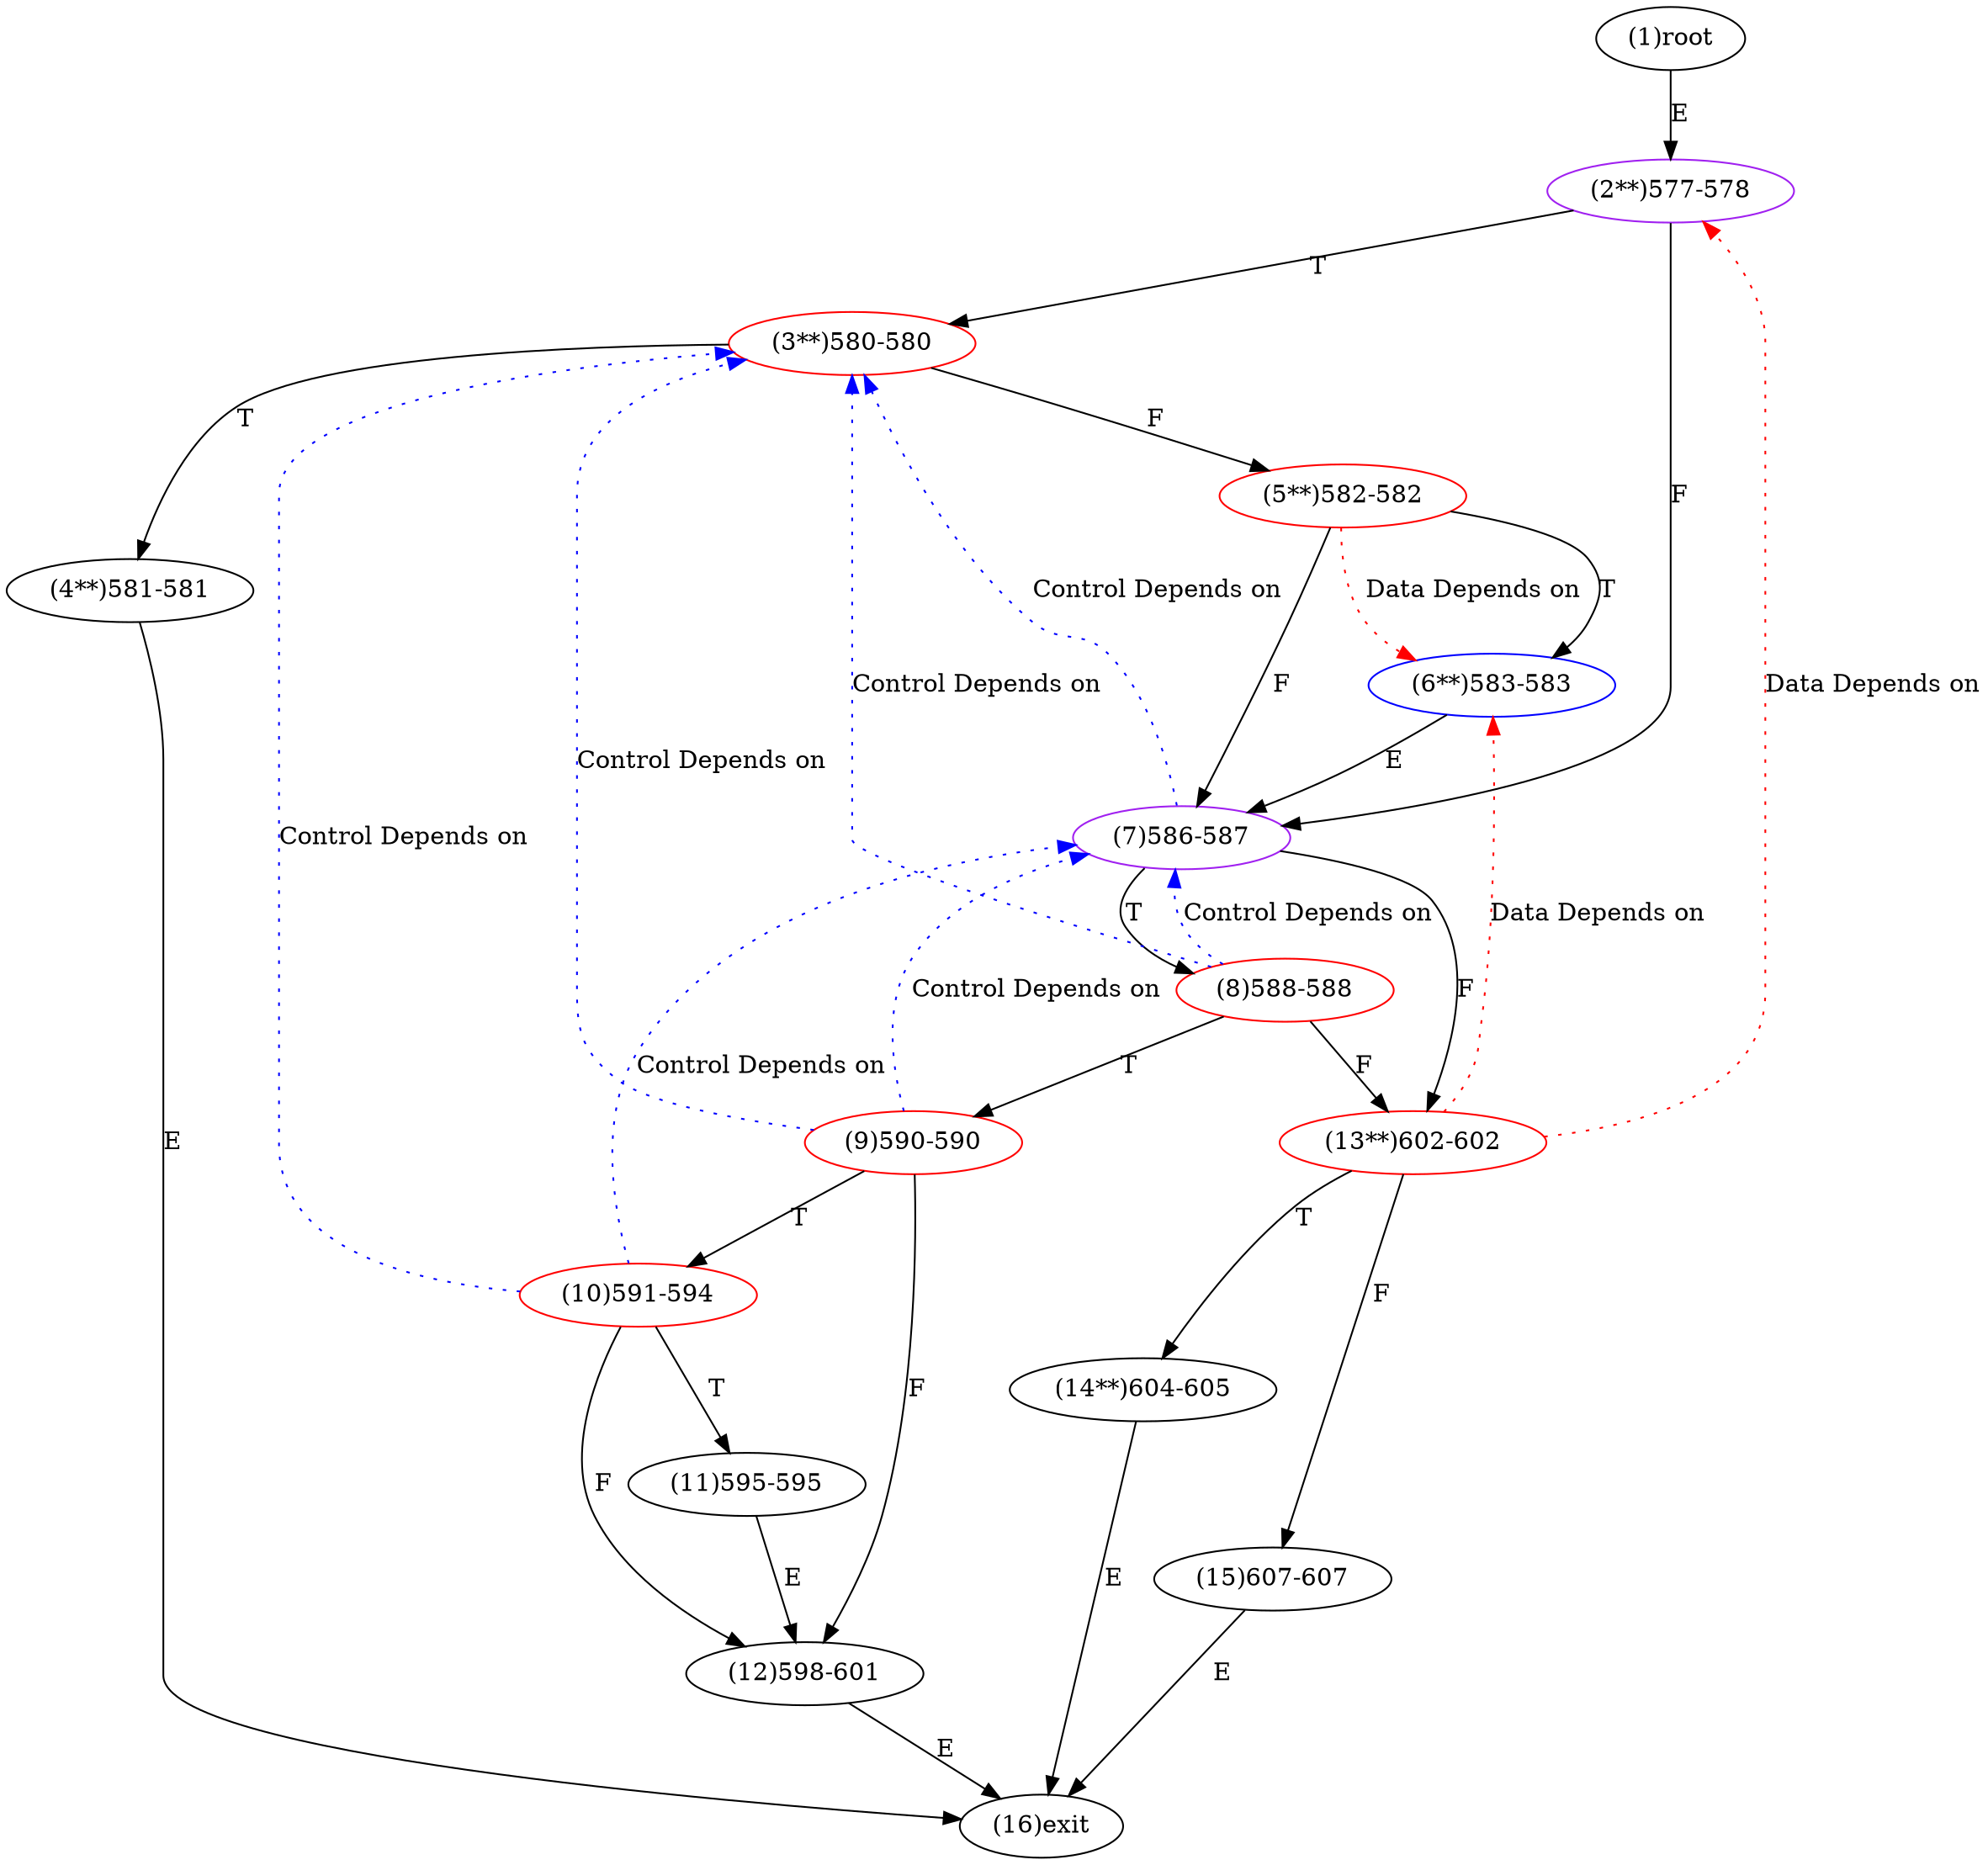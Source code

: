 digraph "" { 
1[ label="(1)root"];
2[ label="(2**)577-578",color=purple];
3[ label="(3**)580-580",color=red];
4[ label="(4**)581-581"];
5[ label="(5**)582-582",color=red];
6[ label="(6**)583-583",color=blue];
7[ label="(7)586-587",color=purple];
8[ label="(8)588-588",color=red];
9[ label="(9)590-590",color=red];
10[ label="(10)591-594",color=red];
11[ label="(11)595-595"];
12[ label="(12)598-601"];
13[ label="(13**)602-602",color=red];
14[ label="(14**)604-605"];
15[ label="(15)607-607"];
16[ label="(16)exit"];
1->2[ label="E"];
2->7[ label="F"];
2->3[ label="T"];
3->5[ label="F"];
3->4[ label="T"];
4->16[ label="E"];
5->7[ label="F"];
5->6[ label="T"];
6->7[ label="E"];
7->13[ label="F"];
7->8[ label="T"];
8->13[ label="F"];
8->9[ label="T"];
9->12[ label="F"];
9->10[ label="T"];
10->12[ label="F"];
10->11[ label="T"];
11->12[ label="E"];
12->16[ label="E"];
13->15[ label="F"];
13->14[ label="T"];
14->16[ label="E"];
15->16[ label="E"];
5->6[ color="red" label="Data Depends on" style = dotted ];
7->3[ color="blue" label="Control Depends on" style = dotted ];
8->3[ color="blue" label="Control Depends on" style = dotted ];
8->7[ color="blue" label="Control Depends on" style = dotted ];
9->3[ color="blue" label="Control Depends on" style = dotted ];
9->7[ color="blue" label="Control Depends on" style = dotted ];
10->3[ color="blue" label="Control Depends on" style = dotted ];
10->7[ color="blue" label="Control Depends on" style = dotted ];
13->6[ color="red" label="Data Depends on" style = dotted ];
13->2[ color="red" label="Data Depends on" style = dotted ];
}